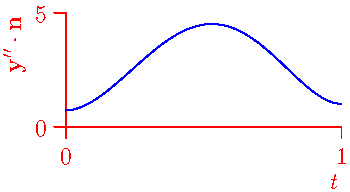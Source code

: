 settings.tex="pdflatex";

import graph;


size(175,100,IgnoreAspect);

real f(real t){return (1+64*t^2*(1-t)^2)/(sqrt(1+(1-t)^2));}

draw(graph(f,0,1),blue);

xaxis("$t$",0,1,red,RightTicks(new real[]{0,1}));
yaxis("$\mathbf y''\cdot\mathbf n$",0,5,red,LeftTicks(new real[]{0,5}));
